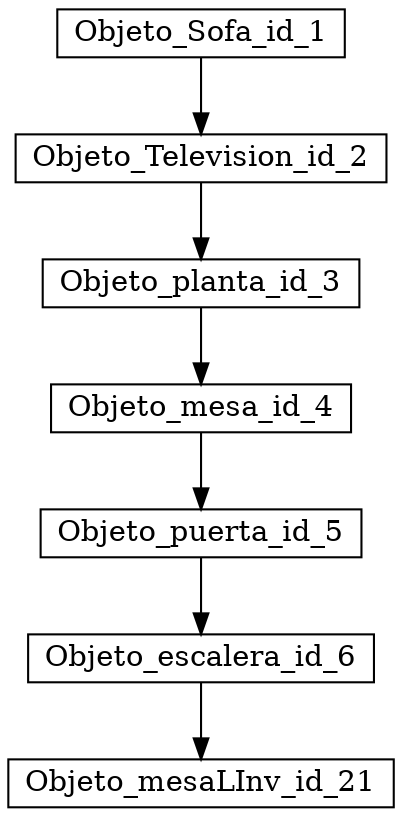 digraph G {
rankdir = TB; 
node [shape=record, width=.1, height=.1]; 
Objeto_Sofa_id_1->Objeto_Television_id_2; 
Objeto_Television_id_2->Objeto_planta_id_3; 
Objeto_planta_id_3->Objeto_mesa_id_4; 
Objeto_mesa_id_4->Objeto_puerta_id_5; 
Objeto_puerta_id_5->Objeto_escalera_id_6; 
Objeto_escalera_id_6->Objeto_mesaLInv_id_21; 
}